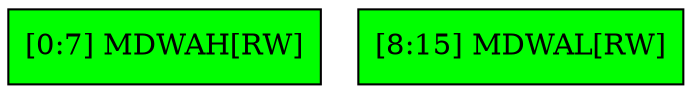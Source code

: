 digraph MWR{
node [shape = "record" 
 style="filled" ];
node0 [ label = "[0:7] MDWAH[RW]"
 fillcolor = "green"];
node1 [ label = "[8:15] MDWAL[RW]"
 fillcolor = "green"];
}